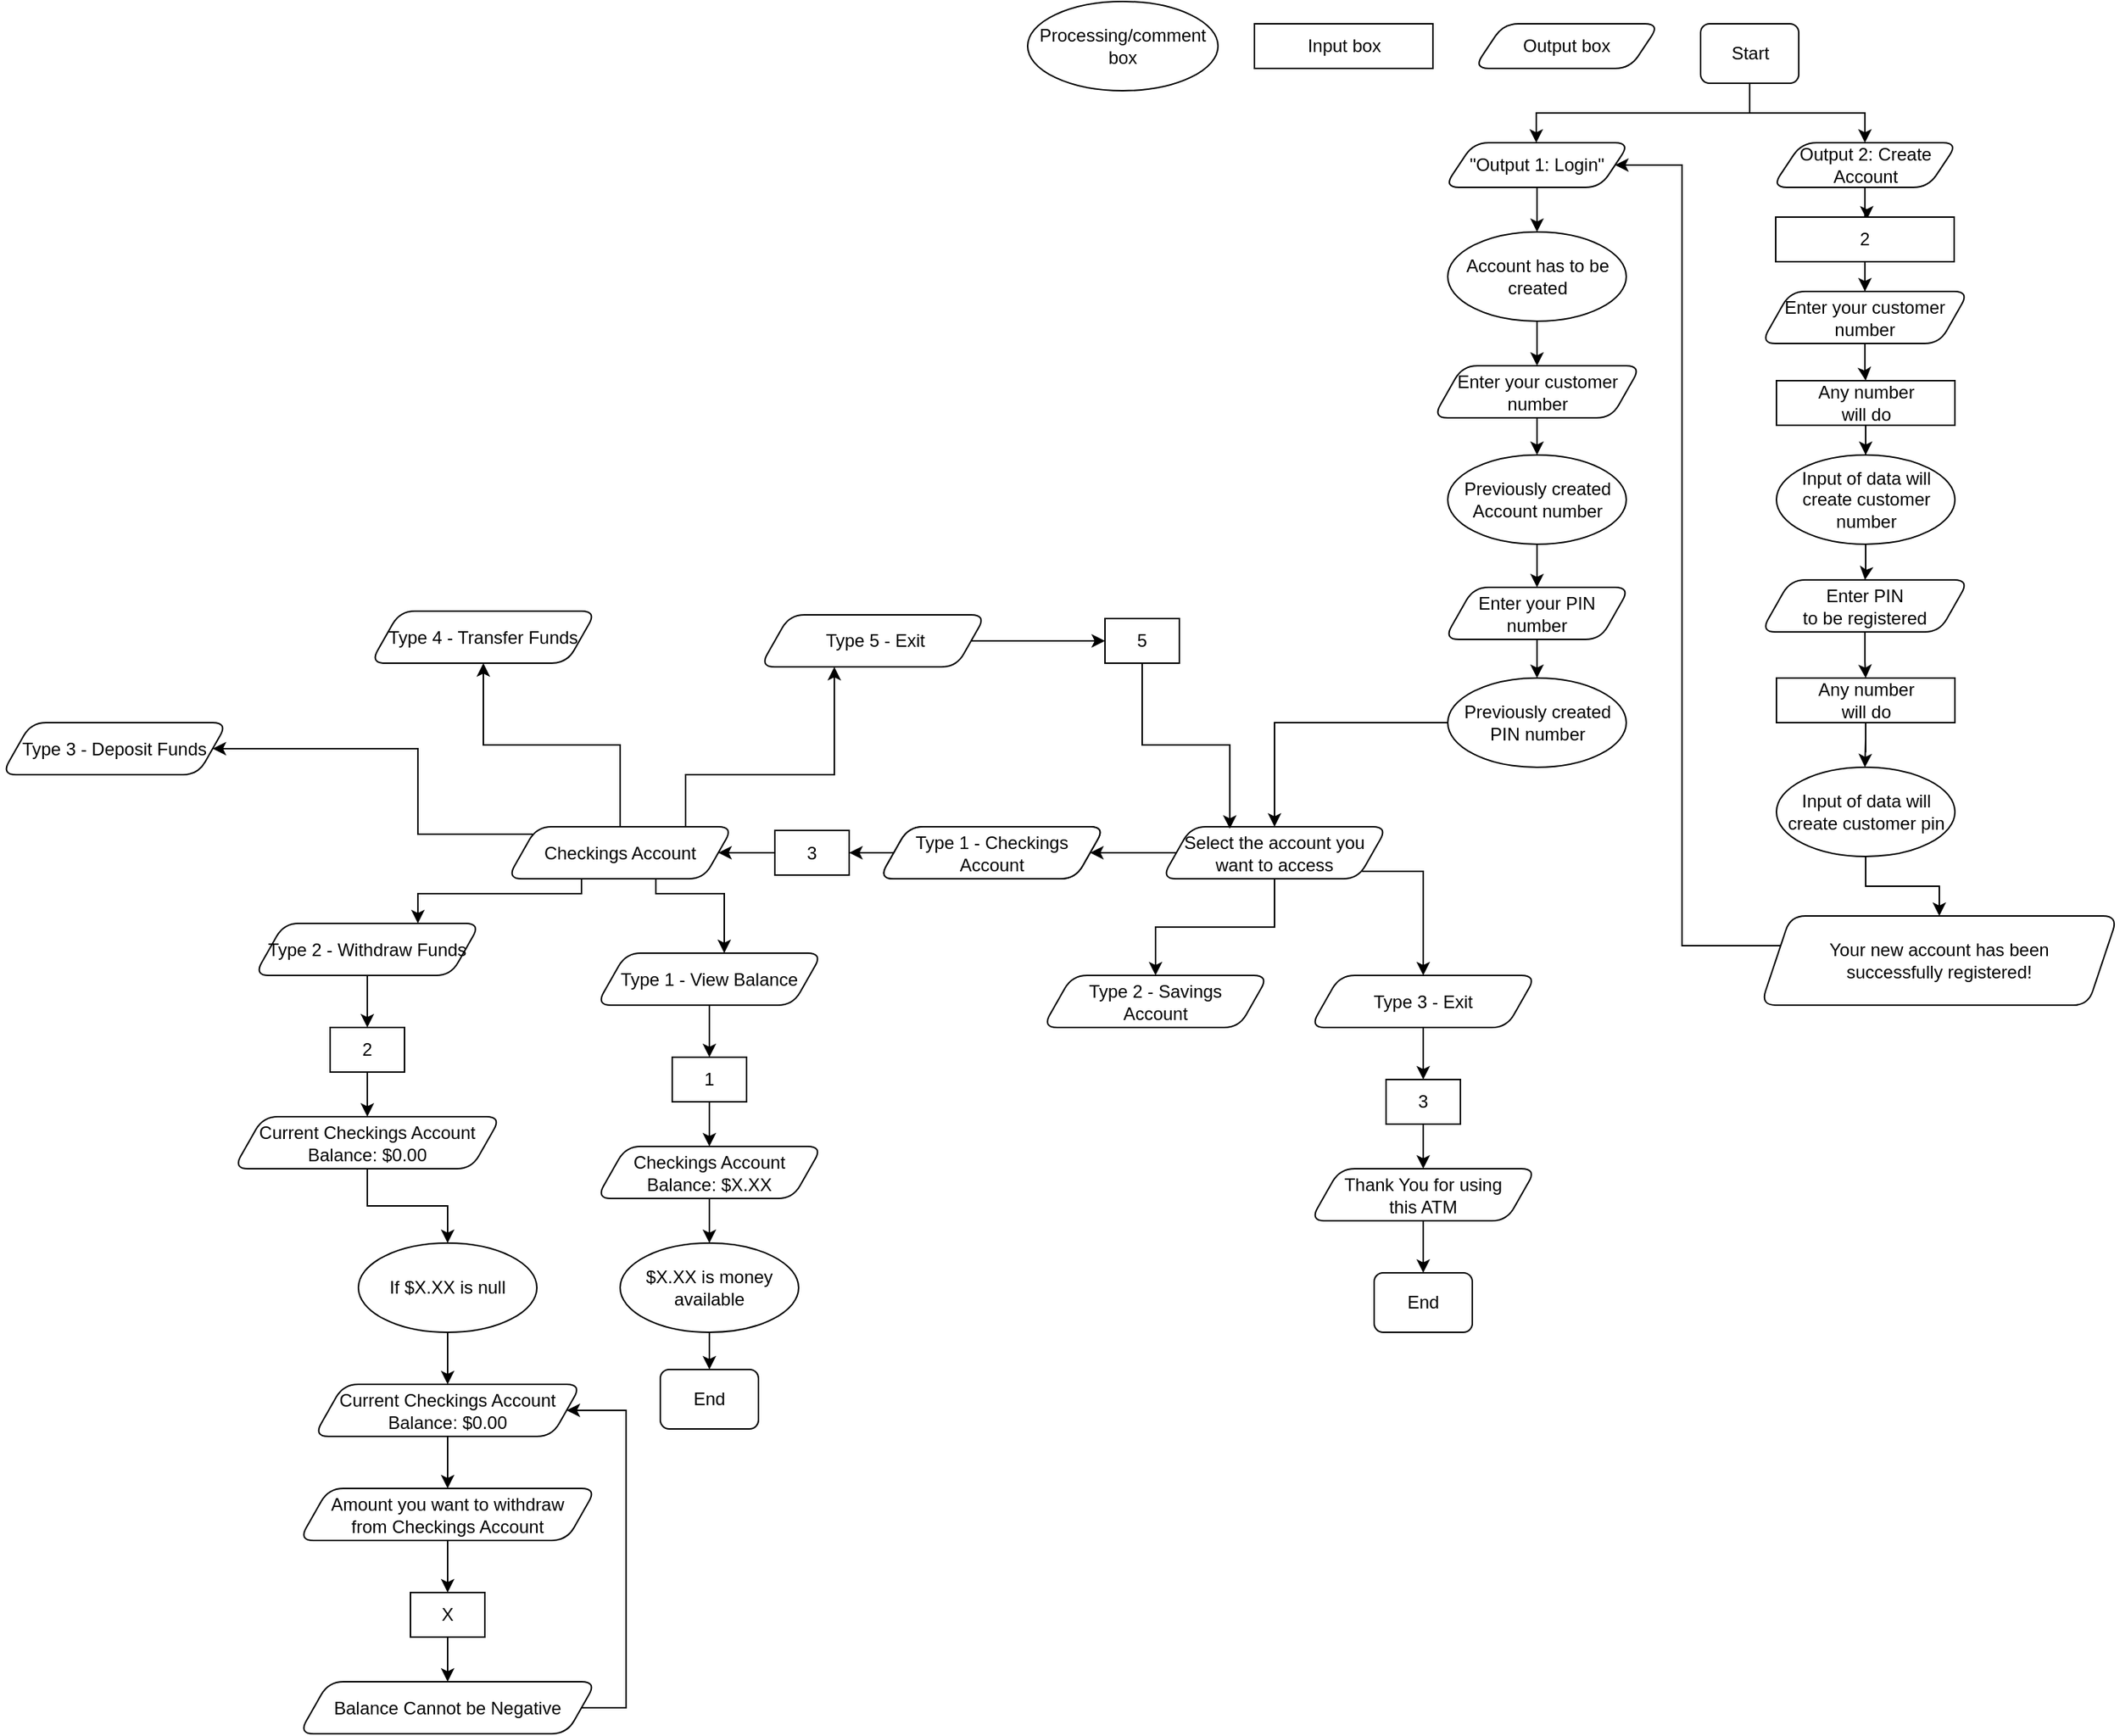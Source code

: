 <mxfile version="20.1.1" type="github">
  <diagram id="PVZnReJb8n95HXbe6FDD" name="Page-1">
    <mxGraphModel dx="865" dy="463" grid="1" gridSize="10" guides="1" tooltips="1" connect="1" arrows="1" fold="1" page="1" pageScale="1" pageWidth="4681" pageHeight="3300" math="0" shadow="0">
      <root>
        <mxCell id="0" />
        <mxCell id="1" parent="0" />
        <mxCell id="Zx9jNWDYJmhsIeQJABpq-4" value="" style="edgeStyle=orthogonalEdgeStyle;rounded=0;orthogonalLoop=1;jettySize=auto;html=1;" edge="1" parent="1" source="Zx9jNWDYJmhsIeQJABpq-1" target="Zx9jNWDYJmhsIeQJABpq-2">
          <mxGeometry relative="1" as="geometry">
            <Array as="points">
              <mxPoint x="2446" y="155" />
              <mxPoint x="2302" y="155" />
            </Array>
          </mxGeometry>
        </mxCell>
        <mxCell id="Zx9jNWDYJmhsIeQJABpq-8" style="edgeStyle=orthogonalEdgeStyle;rounded=0;orthogonalLoop=1;jettySize=auto;html=1;entryX=0.5;entryY=0;entryDx=0;entryDy=0;" edge="1" parent="1" source="Zx9jNWDYJmhsIeQJABpq-1" target="Zx9jNWDYJmhsIeQJABpq-5">
          <mxGeometry relative="1" as="geometry" />
        </mxCell>
        <mxCell id="Zx9jNWDYJmhsIeQJABpq-1" value="Start" style="rounded=1;whiteSpace=wrap;html=1;" vertex="1" parent="1">
          <mxGeometry x="2412.5" y="95" width="66" height="40" as="geometry" />
        </mxCell>
        <mxCell id="Zx9jNWDYJmhsIeQJABpq-40" style="edgeStyle=orthogonalEdgeStyle;rounded=0;orthogonalLoop=1;jettySize=auto;html=1;" edge="1" parent="1" source="Zx9jNWDYJmhsIeQJABpq-2" target="Zx9jNWDYJmhsIeQJABpq-39">
          <mxGeometry relative="1" as="geometry" />
        </mxCell>
        <mxCell id="Zx9jNWDYJmhsIeQJABpq-2" value="&quot;Output 1: Login&quot;" style="shape=parallelogram;perimeter=parallelogramPerimeter;whiteSpace=wrap;html=1;fixedSize=1;rounded=1;" vertex="1" parent="1">
          <mxGeometry x="2240" y="175" width="125" height="30" as="geometry" />
        </mxCell>
        <mxCell id="Zx9jNWDYJmhsIeQJABpq-35" style="edgeStyle=orthogonalEdgeStyle;rounded=0;orthogonalLoop=1;jettySize=auto;html=1;entryX=0.511;entryY=0.054;entryDx=0;entryDy=0;entryPerimeter=0;" edge="1" parent="1" source="Zx9jNWDYJmhsIeQJABpq-5" target="Zx9jNWDYJmhsIeQJABpq-9">
          <mxGeometry relative="1" as="geometry" />
        </mxCell>
        <mxCell id="Zx9jNWDYJmhsIeQJABpq-5" value="Output 2: Create Account" style="shape=parallelogram;perimeter=parallelogramPerimeter;whiteSpace=wrap;html=1;fixedSize=1;rounded=1;" vertex="1" parent="1">
          <mxGeometry x="2460.5" y="175" width="125" height="30" as="geometry" />
        </mxCell>
        <mxCell id="Zx9jNWDYJmhsIeQJABpq-14" value="" style="edgeStyle=orthogonalEdgeStyle;rounded=0;orthogonalLoop=1;jettySize=auto;html=1;" edge="1" parent="1" source="Zx9jNWDYJmhsIeQJABpq-9" target="Zx9jNWDYJmhsIeQJABpq-13">
          <mxGeometry relative="1" as="geometry" />
        </mxCell>
        <mxCell id="Zx9jNWDYJmhsIeQJABpq-9" value="2" style="shape=rectangle;perimeter=retanglePerimeter;whiteSpace=wrap;html=1;fixedSize=1;sketch=0;rounded=0;shadow=0;direction=east;" vertex="1" parent="1">
          <mxGeometry x="2463" y="225" width="120" height="30" as="geometry" />
        </mxCell>
        <mxCell id="Zx9jNWDYJmhsIeQJABpq-16" value="" style="edgeStyle=orthogonalEdgeStyle;rounded=0;orthogonalLoop=1;jettySize=auto;html=1;" edge="1" parent="1" source="Zx9jNWDYJmhsIeQJABpq-13" target="Zx9jNWDYJmhsIeQJABpq-15">
          <mxGeometry relative="1" as="geometry" />
        </mxCell>
        <mxCell id="Zx9jNWDYJmhsIeQJABpq-13" value="Enter your customer number" style="shape=parallelogram;perimeter=parallelogramPerimeter;whiteSpace=wrap;html=1;fixedSize=1;rounded=1;" vertex="1" parent="1">
          <mxGeometry x="2453" y="275" width="140" height="35" as="geometry" />
        </mxCell>
        <mxCell id="Zx9jNWDYJmhsIeQJABpq-23" value="" style="edgeStyle=orthogonalEdgeStyle;rounded=0;orthogonalLoop=1;jettySize=auto;html=1;" edge="1" parent="1" source="Zx9jNWDYJmhsIeQJABpq-15" target="Zx9jNWDYJmhsIeQJABpq-22">
          <mxGeometry relative="1" as="geometry" />
        </mxCell>
        <mxCell id="Zx9jNWDYJmhsIeQJABpq-15" value="Any number &lt;br&gt;will do" style="shape=rectangle;perimeter=rectanglePerimeter;whiteSpace=wrap;html=1;fixedSize=1;" vertex="1" parent="1">
          <mxGeometry x="2463.5" y="335" width="120" height="30" as="geometry" />
        </mxCell>
        <mxCell id="Zx9jNWDYJmhsIeQJABpq-26" style="edgeStyle=orthogonalEdgeStyle;rounded=0;orthogonalLoop=1;jettySize=auto;html=1;entryX=0.5;entryY=0;entryDx=0;entryDy=0;" edge="1" parent="1" source="Zx9jNWDYJmhsIeQJABpq-22" target="Zx9jNWDYJmhsIeQJABpq-25">
          <mxGeometry relative="1" as="geometry" />
        </mxCell>
        <mxCell id="Zx9jNWDYJmhsIeQJABpq-22" value="Input of data will create customer number" style="ellipse;whiteSpace=wrap;html=1;" vertex="1" parent="1">
          <mxGeometry x="2463.5" y="385" width="120" height="60" as="geometry" />
        </mxCell>
        <mxCell id="Zx9jNWDYJmhsIeQJABpq-30" style="edgeStyle=orthogonalEdgeStyle;rounded=0;orthogonalLoop=1;jettySize=auto;html=1;entryX=0.5;entryY=0;entryDx=0;entryDy=0;" edge="1" parent="1" source="Zx9jNWDYJmhsIeQJABpq-25" target="Zx9jNWDYJmhsIeQJABpq-29">
          <mxGeometry relative="1" as="geometry" />
        </mxCell>
        <mxCell id="Zx9jNWDYJmhsIeQJABpq-25" value="Enter PIN &lt;br&gt;to be registered" style="shape=parallelogram;perimeter=parallelogramPerimeter;whiteSpace=wrap;html=1;fixedSize=1;rounded=1;" vertex="1" parent="1">
          <mxGeometry x="2453" y="469" width="140" height="35" as="geometry" />
        </mxCell>
        <mxCell id="Zx9jNWDYJmhsIeQJABpq-37" value="" style="edgeStyle=orthogonalEdgeStyle;rounded=0;orthogonalLoop=1;jettySize=auto;html=1;" edge="1" parent="1" source="Zx9jNWDYJmhsIeQJABpq-27" target="Zx9jNWDYJmhsIeQJABpq-36">
          <mxGeometry relative="1" as="geometry" />
        </mxCell>
        <mxCell id="Zx9jNWDYJmhsIeQJABpq-27" value="Input of data will create customer pin" style="ellipse;whiteSpace=wrap;html=1;" vertex="1" parent="1">
          <mxGeometry x="2463.5" y="595" width="120" height="60" as="geometry" />
        </mxCell>
        <mxCell id="Zx9jNWDYJmhsIeQJABpq-31" style="edgeStyle=orthogonalEdgeStyle;rounded=0;orthogonalLoop=1;jettySize=auto;html=1;entryX=0.5;entryY=0;entryDx=0;entryDy=0;" edge="1" parent="1" source="Zx9jNWDYJmhsIeQJABpq-29">
          <mxGeometry relative="1" as="geometry">
            <mxPoint x="2523" y="595" as="targetPoint" />
          </mxGeometry>
        </mxCell>
        <mxCell id="Zx9jNWDYJmhsIeQJABpq-29" value="Any number &lt;br&gt;will do" style="shape=rectangle;perimeter=rectanglePerimeter;whiteSpace=wrap;html=1;fixedSize=1;" vertex="1" parent="1">
          <mxGeometry x="2463.5" y="535" width="120" height="30" as="geometry" />
        </mxCell>
        <mxCell id="Zx9jNWDYJmhsIeQJABpq-38" style="edgeStyle=orthogonalEdgeStyle;rounded=0;orthogonalLoop=1;jettySize=auto;html=1;entryX=1;entryY=0.5;entryDx=0;entryDy=0;" edge="1" parent="1" source="Zx9jNWDYJmhsIeQJABpq-36" target="Zx9jNWDYJmhsIeQJABpq-2">
          <mxGeometry relative="1" as="geometry">
            <Array as="points">
              <mxPoint x="2400" y="715" />
              <mxPoint x="2400" y="190" />
            </Array>
          </mxGeometry>
        </mxCell>
        <mxCell id="Zx9jNWDYJmhsIeQJABpq-36" value="Your new account has been &lt;br&gt;successfully registered!" style="shape=parallelogram;perimeter=parallelogramPerimeter;whiteSpace=wrap;html=1;fixedSize=1;rounded=1;" vertex="1" parent="1">
          <mxGeometry x="2453" y="695" width="240" height="60" as="geometry" />
        </mxCell>
        <mxCell id="Zx9jNWDYJmhsIeQJABpq-43" style="edgeStyle=orthogonalEdgeStyle;rounded=0;orthogonalLoop=1;jettySize=auto;html=1;entryX=0.5;entryY=0;entryDx=0;entryDy=0;" edge="1" parent="1" source="Zx9jNWDYJmhsIeQJABpq-39" target="Zx9jNWDYJmhsIeQJABpq-44">
          <mxGeometry relative="1" as="geometry">
            <mxPoint x="2302.5" y="325" as="targetPoint" />
          </mxGeometry>
        </mxCell>
        <mxCell id="Zx9jNWDYJmhsIeQJABpq-39" value="Account has to be created" style="ellipse;whiteSpace=wrap;html=1;" vertex="1" parent="1">
          <mxGeometry x="2242.5" y="235" width="120" height="60" as="geometry" />
        </mxCell>
        <mxCell id="Zx9jNWDYJmhsIeQJABpq-51" style="edgeStyle=orthogonalEdgeStyle;rounded=0;orthogonalLoop=1;jettySize=auto;html=1;" edge="1" parent="1" source="Zx9jNWDYJmhsIeQJABpq-44" target="Zx9jNWDYJmhsIeQJABpq-50">
          <mxGeometry relative="1" as="geometry" />
        </mxCell>
        <mxCell id="Zx9jNWDYJmhsIeQJABpq-44" value="Enter your customer number" style="shape=parallelogram;perimeter=parallelogramPerimeter;whiteSpace=wrap;html=1;fixedSize=1;rounded=1;" vertex="1" parent="1">
          <mxGeometry x="2232.5" y="325" width="140" height="35" as="geometry" />
        </mxCell>
        <mxCell id="Zx9jNWDYJmhsIeQJABpq-47" value="Output box" style="shape=parallelogram;perimeter=parallelogramPerimeter;whiteSpace=wrap;html=1;fixedSize=1;rounded=1;" vertex="1" parent="1">
          <mxGeometry x="2260" y="95" width="125" height="30" as="geometry" />
        </mxCell>
        <mxCell id="Zx9jNWDYJmhsIeQJABpq-48" value="Input box" style="shape=rectangle;perimeter=rectanglePerimeter;whiteSpace=wrap;html=1;fixedSize=1;" vertex="1" parent="1">
          <mxGeometry x="2112.5" y="95" width="120" height="30" as="geometry" />
        </mxCell>
        <mxCell id="Zx9jNWDYJmhsIeQJABpq-49" value="Processing/comment box" style="ellipse;whiteSpace=wrap;html=1;" vertex="1" parent="1">
          <mxGeometry x="1960" y="80" width="128" height="60" as="geometry" />
        </mxCell>
        <mxCell id="Zx9jNWDYJmhsIeQJABpq-53" style="edgeStyle=orthogonalEdgeStyle;rounded=0;orthogonalLoop=1;jettySize=auto;html=1;entryX=0.5;entryY=0;entryDx=0;entryDy=0;" edge="1" parent="1" source="Zx9jNWDYJmhsIeQJABpq-50" target="Zx9jNWDYJmhsIeQJABpq-52">
          <mxGeometry relative="1" as="geometry" />
        </mxCell>
        <mxCell id="Zx9jNWDYJmhsIeQJABpq-50" value="Previously created Account number" style="ellipse;whiteSpace=wrap;html=1;" vertex="1" parent="1">
          <mxGeometry x="2242.5" y="385" width="120" height="60" as="geometry" />
        </mxCell>
        <mxCell id="Zx9jNWDYJmhsIeQJABpq-55" style="edgeStyle=orthogonalEdgeStyle;rounded=0;orthogonalLoop=1;jettySize=auto;html=1;entryX=0.5;entryY=0;entryDx=0;entryDy=0;" edge="1" parent="1" source="Zx9jNWDYJmhsIeQJABpq-52" target="Zx9jNWDYJmhsIeQJABpq-54">
          <mxGeometry relative="1" as="geometry" />
        </mxCell>
        <mxCell id="Zx9jNWDYJmhsIeQJABpq-52" value="Enter your PIN &lt;br&gt;number" style="shape=parallelogram;perimeter=parallelogramPerimeter;whiteSpace=wrap;html=1;fixedSize=1;rounded=1;" vertex="1" parent="1">
          <mxGeometry x="2240" y="474" width="125" height="35" as="geometry" />
        </mxCell>
        <mxCell id="Zx9jNWDYJmhsIeQJABpq-60" style="edgeStyle=orthogonalEdgeStyle;rounded=0;orthogonalLoop=1;jettySize=auto;html=1;entryX=0.5;entryY=0;entryDx=0;entryDy=0;" edge="1" parent="1" source="Zx9jNWDYJmhsIeQJABpq-54" target="Zx9jNWDYJmhsIeQJABpq-59">
          <mxGeometry relative="1" as="geometry" />
        </mxCell>
        <mxCell id="Zx9jNWDYJmhsIeQJABpq-54" value="Previously created PIN number" style="ellipse;whiteSpace=wrap;html=1;" vertex="1" parent="1">
          <mxGeometry x="2242.5" y="535" width="120" height="60" as="geometry" />
        </mxCell>
        <mxCell id="Zx9jNWDYJmhsIeQJABpq-62" style="edgeStyle=orthogonalEdgeStyle;rounded=0;orthogonalLoop=1;jettySize=auto;html=1;" edge="1" parent="1" source="Zx9jNWDYJmhsIeQJABpq-59" target="Zx9jNWDYJmhsIeQJABpq-61">
          <mxGeometry relative="1" as="geometry" />
        </mxCell>
        <mxCell id="Zx9jNWDYJmhsIeQJABpq-64" style="edgeStyle=orthogonalEdgeStyle;rounded=0;orthogonalLoop=1;jettySize=auto;html=1;entryX=0.5;entryY=0;entryDx=0;entryDy=0;" edge="1" parent="1" source="Zx9jNWDYJmhsIeQJABpq-59" target="Zx9jNWDYJmhsIeQJABpq-63">
          <mxGeometry relative="1" as="geometry" />
        </mxCell>
        <mxCell id="Zx9jNWDYJmhsIeQJABpq-66" style="edgeStyle=orthogonalEdgeStyle;rounded=0;orthogonalLoop=1;jettySize=auto;html=1;entryX=0.5;entryY=0;entryDx=0;entryDy=0;" edge="1" parent="1" source="Zx9jNWDYJmhsIeQJABpq-59" target="Zx9jNWDYJmhsIeQJABpq-65">
          <mxGeometry relative="1" as="geometry">
            <Array as="points">
              <mxPoint x="2226" y="665" />
            </Array>
          </mxGeometry>
        </mxCell>
        <mxCell id="Zx9jNWDYJmhsIeQJABpq-59" value="Select the account you want to access" style="shape=parallelogram;perimeter=parallelogramPerimeter;whiteSpace=wrap;html=1;fixedSize=1;rounded=1;" vertex="1" parent="1">
          <mxGeometry x="2050" y="635" width="152" height="35" as="geometry" />
        </mxCell>
        <mxCell id="Zx9jNWDYJmhsIeQJABpq-77" style="edgeStyle=orthogonalEdgeStyle;rounded=0;orthogonalLoop=1;jettySize=auto;html=1;entryX=1;entryY=0.5;entryDx=0;entryDy=0;" edge="1" parent="1" source="Zx9jNWDYJmhsIeQJABpq-61" target="Zx9jNWDYJmhsIeQJABpq-76">
          <mxGeometry relative="1" as="geometry" />
        </mxCell>
        <mxCell id="Zx9jNWDYJmhsIeQJABpq-61" value="Type 1 - Checkings &lt;br&gt;Account" style="shape=parallelogram;perimeter=parallelogramPerimeter;whiteSpace=wrap;html=1;fixedSize=1;rounded=1;" vertex="1" parent="1">
          <mxGeometry x="1860" y="635" width="152" height="35" as="geometry" />
        </mxCell>
        <mxCell id="Zx9jNWDYJmhsIeQJABpq-63" value="Type 2 - Savings &lt;br&gt;Account" style="shape=parallelogram;perimeter=parallelogramPerimeter;whiteSpace=wrap;html=1;fixedSize=1;rounded=1;" vertex="1" parent="1">
          <mxGeometry x="1970" y="735" width="152" height="35" as="geometry" />
        </mxCell>
        <mxCell id="Zx9jNWDYJmhsIeQJABpq-71" style="edgeStyle=orthogonalEdgeStyle;rounded=0;orthogonalLoop=1;jettySize=auto;html=1;entryX=0.5;entryY=0;entryDx=0;entryDy=0;" edge="1" parent="1" source="Zx9jNWDYJmhsIeQJABpq-65" target="Zx9jNWDYJmhsIeQJABpq-70">
          <mxGeometry relative="1" as="geometry" />
        </mxCell>
        <mxCell id="Zx9jNWDYJmhsIeQJABpq-65" value="Type 3 - Exit" style="shape=parallelogram;perimeter=parallelogramPerimeter;whiteSpace=wrap;html=1;fixedSize=1;rounded=1;" vertex="1" parent="1">
          <mxGeometry x="2150" y="735" width="152" height="35" as="geometry" />
        </mxCell>
        <mxCell id="Zx9jNWDYJmhsIeQJABpq-73" style="edgeStyle=orthogonalEdgeStyle;rounded=0;orthogonalLoop=1;jettySize=auto;html=1;entryX=0.5;entryY=0;entryDx=0;entryDy=0;" edge="1" parent="1" source="Zx9jNWDYJmhsIeQJABpq-70" target="Zx9jNWDYJmhsIeQJABpq-72">
          <mxGeometry relative="1" as="geometry" />
        </mxCell>
        <mxCell id="Zx9jNWDYJmhsIeQJABpq-70" value="3" style="shape=rectangle;perimeter=rectanglePerimeter;whiteSpace=wrap;html=1;fixedSize=1;" vertex="1" parent="1">
          <mxGeometry x="2201" y="805" width="50" height="30" as="geometry" />
        </mxCell>
        <mxCell id="Zx9jNWDYJmhsIeQJABpq-75" style="edgeStyle=orthogonalEdgeStyle;rounded=0;orthogonalLoop=1;jettySize=auto;html=1;entryX=0.5;entryY=0;entryDx=0;entryDy=0;" edge="1" parent="1" source="Zx9jNWDYJmhsIeQJABpq-72" target="Zx9jNWDYJmhsIeQJABpq-74">
          <mxGeometry relative="1" as="geometry" />
        </mxCell>
        <mxCell id="Zx9jNWDYJmhsIeQJABpq-72" value="Thank You for using &lt;br&gt;this ATM" style="shape=parallelogram;perimeter=parallelogramPerimeter;whiteSpace=wrap;html=1;fixedSize=1;rounded=1;" vertex="1" parent="1">
          <mxGeometry x="2150" y="865" width="152" height="35" as="geometry" />
        </mxCell>
        <mxCell id="Zx9jNWDYJmhsIeQJABpq-74" value="End" style="rounded=1;whiteSpace=wrap;html=1;" vertex="1" parent="1">
          <mxGeometry x="2193" y="935" width="66" height="40" as="geometry" />
        </mxCell>
        <mxCell id="Zx9jNWDYJmhsIeQJABpq-80" style="edgeStyle=orthogonalEdgeStyle;rounded=0;orthogonalLoop=1;jettySize=auto;html=1;entryX=1;entryY=0.5;entryDx=0;entryDy=0;" edge="1" parent="1" source="Zx9jNWDYJmhsIeQJABpq-76" target="Zx9jNWDYJmhsIeQJABpq-79">
          <mxGeometry relative="1" as="geometry" />
        </mxCell>
        <mxCell id="Zx9jNWDYJmhsIeQJABpq-76" value="3" style="shape=rectangle;perimeter=rectanglePerimeter;whiteSpace=wrap;html=1;fixedSize=1;" vertex="1" parent="1">
          <mxGeometry x="1790" y="637.5" width="50" height="30" as="geometry" />
        </mxCell>
        <mxCell id="Zx9jNWDYJmhsIeQJABpq-78" value="Type 1 - Checkings &lt;br&gt;Account" style="shape=parallelogram;perimeter=parallelogramPerimeter;whiteSpace=wrap;html=1;fixedSize=1;rounded=1;" vertex="1" parent="1">
          <mxGeometry x="1860" y="635" width="152" height="35" as="geometry" />
        </mxCell>
        <mxCell id="Zx9jNWDYJmhsIeQJABpq-82" value="" style="edgeStyle=orthogonalEdgeStyle;rounded=0;orthogonalLoop=1;jettySize=auto;html=1;" edge="1" parent="1" source="Zx9jNWDYJmhsIeQJABpq-79" target="Zx9jNWDYJmhsIeQJABpq-81">
          <mxGeometry relative="1" as="geometry">
            <Array as="points">
              <mxPoint x="1710" y="680" />
              <mxPoint x="1756" y="680" />
            </Array>
          </mxGeometry>
        </mxCell>
        <mxCell id="Zx9jNWDYJmhsIeQJABpq-84" value="" style="edgeStyle=orthogonalEdgeStyle;rounded=0;orthogonalLoop=1;jettySize=auto;html=1;" edge="1" parent="1" source="Zx9jNWDYJmhsIeQJABpq-79" target="Zx9jNWDYJmhsIeQJABpq-83">
          <mxGeometry relative="1" as="geometry">
            <Array as="points">
              <mxPoint x="1660" y="680" />
              <mxPoint x="1550" y="680" />
            </Array>
          </mxGeometry>
        </mxCell>
        <mxCell id="Zx9jNWDYJmhsIeQJABpq-86" style="edgeStyle=orthogonalEdgeStyle;rounded=0;orthogonalLoop=1;jettySize=auto;html=1;" edge="1" parent="1" source="Zx9jNWDYJmhsIeQJABpq-79" target="Zx9jNWDYJmhsIeQJABpq-85">
          <mxGeometry relative="1" as="geometry">
            <Array as="points">
              <mxPoint x="1550" y="640" />
            </Array>
          </mxGeometry>
        </mxCell>
        <mxCell id="Zx9jNWDYJmhsIeQJABpq-90" style="edgeStyle=orthogonalEdgeStyle;rounded=0;orthogonalLoop=1;jettySize=auto;html=1;" edge="1" parent="1" source="Zx9jNWDYJmhsIeQJABpq-79" target="Zx9jNWDYJmhsIeQJABpq-89">
          <mxGeometry relative="1" as="geometry">
            <mxPoint x="1890" y="550" as="targetPoint" />
            <Array as="points">
              <mxPoint x="1730" y="600" />
              <mxPoint x="1830" y="600" />
            </Array>
          </mxGeometry>
        </mxCell>
        <mxCell id="Zx9jNWDYJmhsIeQJABpq-91" style="edgeStyle=orthogonalEdgeStyle;rounded=0;orthogonalLoop=1;jettySize=auto;html=1;" edge="1" parent="1" source="Zx9jNWDYJmhsIeQJABpq-79" target="Zx9jNWDYJmhsIeQJABpq-87">
          <mxGeometry relative="1" as="geometry" />
        </mxCell>
        <mxCell id="Zx9jNWDYJmhsIeQJABpq-79" value="Checkings Account" style="shape=parallelogram;perimeter=parallelogramPerimeter;whiteSpace=wrap;html=1;fixedSize=1;rounded=1;" vertex="1" parent="1">
          <mxGeometry x="1610" y="635" width="152" height="35" as="geometry" />
        </mxCell>
        <mxCell id="Zx9jNWDYJmhsIeQJABpq-96" style="edgeStyle=orthogonalEdgeStyle;rounded=0;orthogonalLoop=1;jettySize=auto;html=1;entryX=0.5;entryY=0;entryDx=0;entryDy=0;" edge="1" parent="1" source="Zx9jNWDYJmhsIeQJABpq-81" target="Zx9jNWDYJmhsIeQJABpq-95">
          <mxGeometry relative="1" as="geometry" />
        </mxCell>
        <mxCell id="Zx9jNWDYJmhsIeQJABpq-81" value="Type 1 - View Balance" style="shape=parallelogram;perimeter=parallelogramPerimeter;whiteSpace=wrap;html=1;fixedSize=1;rounded=1;" vertex="1" parent="1">
          <mxGeometry x="1670" y="720" width="152" height="35" as="geometry" />
        </mxCell>
        <mxCell id="Zx9jNWDYJmhsIeQJABpq-102" style="edgeStyle=orthogonalEdgeStyle;rounded=0;orthogonalLoop=1;jettySize=auto;html=1;entryX=0.5;entryY=0;entryDx=0;entryDy=0;" edge="1" parent="1" source="Zx9jNWDYJmhsIeQJABpq-83" target="Zx9jNWDYJmhsIeQJABpq-101">
          <mxGeometry relative="1" as="geometry" />
        </mxCell>
        <mxCell id="Zx9jNWDYJmhsIeQJABpq-83" value="Type 2 - Withdraw Funds" style="shape=parallelogram;perimeter=parallelogramPerimeter;whiteSpace=wrap;html=1;fixedSize=1;rounded=1;" vertex="1" parent="1">
          <mxGeometry x="1440" y="700" width="152" height="35" as="geometry" />
        </mxCell>
        <mxCell id="Zx9jNWDYJmhsIeQJABpq-85" value="Type 3 - Deposit Funds" style="shape=parallelogram;perimeter=parallelogramPerimeter;whiteSpace=wrap;html=1;fixedSize=1;rounded=1;" vertex="1" parent="1">
          <mxGeometry x="1270" y="565" width="152" height="35" as="geometry" />
        </mxCell>
        <mxCell id="Zx9jNWDYJmhsIeQJABpq-87" value="Type 4 - Transfer Funds" style="shape=parallelogram;perimeter=parallelogramPerimeter;whiteSpace=wrap;html=1;fixedSize=1;rounded=1;" vertex="1" parent="1">
          <mxGeometry x="1518" y="490" width="152" height="35" as="geometry" />
        </mxCell>
        <mxCell id="Zx9jNWDYJmhsIeQJABpq-93" style="edgeStyle=orthogonalEdgeStyle;rounded=0;orthogonalLoop=1;jettySize=auto;html=1;entryX=0;entryY=0.5;entryDx=0;entryDy=0;" edge="1" parent="1" source="Zx9jNWDYJmhsIeQJABpq-89" target="Zx9jNWDYJmhsIeQJABpq-92">
          <mxGeometry relative="1" as="geometry" />
        </mxCell>
        <mxCell id="Zx9jNWDYJmhsIeQJABpq-89" value="&amp;nbsp;Type 5 - Exit" style="shape=parallelogram;perimeter=parallelogramPerimeter;whiteSpace=wrap;html=1;fixedSize=1;rounded=1;" vertex="1" parent="1">
          <mxGeometry x="1780" y="492.5" width="152" height="35" as="geometry" />
        </mxCell>
        <mxCell id="Zx9jNWDYJmhsIeQJABpq-94" style="edgeStyle=orthogonalEdgeStyle;rounded=0;orthogonalLoop=1;jettySize=auto;html=1;entryX=0.302;entryY=0.038;entryDx=0;entryDy=0;entryPerimeter=0;" edge="1" parent="1" source="Zx9jNWDYJmhsIeQJABpq-92" target="Zx9jNWDYJmhsIeQJABpq-59">
          <mxGeometry relative="1" as="geometry" />
        </mxCell>
        <mxCell id="Zx9jNWDYJmhsIeQJABpq-92" value="5" style="shape=rectangle;perimeter=rectanglePerimeter;whiteSpace=wrap;html=1;fixedSize=1;" vertex="1" parent="1">
          <mxGeometry x="2012" y="495" width="50" height="30" as="geometry" />
        </mxCell>
        <mxCell id="Zx9jNWDYJmhsIeQJABpq-98" style="edgeStyle=orthogonalEdgeStyle;rounded=0;orthogonalLoop=1;jettySize=auto;html=1;entryX=0.5;entryY=0;entryDx=0;entryDy=0;" edge="1" parent="1" source="Zx9jNWDYJmhsIeQJABpq-95" target="Zx9jNWDYJmhsIeQJABpq-97">
          <mxGeometry relative="1" as="geometry" />
        </mxCell>
        <mxCell id="Zx9jNWDYJmhsIeQJABpq-95" value="1" style="shape=rectangle;perimeter=rectanglePerimeter;whiteSpace=wrap;html=1;fixedSize=1;" vertex="1" parent="1">
          <mxGeometry x="1721" y="790" width="50" height="30" as="geometry" />
        </mxCell>
        <mxCell id="Zx9jNWDYJmhsIeQJABpq-100" style="edgeStyle=orthogonalEdgeStyle;rounded=0;orthogonalLoop=1;jettySize=auto;html=1;entryX=0.5;entryY=0;entryDx=0;entryDy=0;" edge="1" parent="1" source="Zx9jNWDYJmhsIeQJABpq-97" target="Zx9jNWDYJmhsIeQJABpq-99">
          <mxGeometry relative="1" as="geometry" />
        </mxCell>
        <mxCell id="Zx9jNWDYJmhsIeQJABpq-97" value="Checkings Account Balance: $X.XX" style="shape=parallelogram;perimeter=parallelogramPerimeter;whiteSpace=wrap;html=1;fixedSize=1;rounded=1;" vertex="1" parent="1">
          <mxGeometry x="1670" y="850" width="152" height="35" as="geometry" />
        </mxCell>
        <mxCell id="Zx9jNWDYJmhsIeQJABpq-108" style="edgeStyle=orthogonalEdgeStyle;rounded=0;orthogonalLoop=1;jettySize=auto;html=1;entryX=0.5;entryY=0;entryDx=0;entryDy=0;" edge="1" parent="1" source="Zx9jNWDYJmhsIeQJABpq-99" target="Zx9jNWDYJmhsIeQJABpq-107">
          <mxGeometry relative="1" as="geometry" />
        </mxCell>
        <mxCell id="Zx9jNWDYJmhsIeQJABpq-99" value="$X.XX is money available" style="ellipse;whiteSpace=wrap;html=1;" vertex="1" parent="1">
          <mxGeometry x="1686" y="915" width="120" height="60" as="geometry" />
        </mxCell>
        <mxCell id="Zx9jNWDYJmhsIeQJABpq-104" style="edgeStyle=orthogonalEdgeStyle;rounded=0;orthogonalLoop=1;jettySize=auto;html=1;entryX=0.5;entryY=0;entryDx=0;entryDy=0;" edge="1" parent="1" source="Zx9jNWDYJmhsIeQJABpq-101" target="Zx9jNWDYJmhsIeQJABpq-103">
          <mxGeometry relative="1" as="geometry" />
        </mxCell>
        <mxCell id="Zx9jNWDYJmhsIeQJABpq-101" value="2" style="shape=rectangle;perimeter=rectanglePerimeter;whiteSpace=wrap;html=1;fixedSize=1;" vertex="1" parent="1">
          <mxGeometry x="1491" y="770" width="50" height="30" as="geometry" />
        </mxCell>
        <mxCell id="Zx9jNWDYJmhsIeQJABpq-106" style="edgeStyle=orthogonalEdgeStyle;rounded=0;orthogonalLoop=1;jettySize=auto;html=1;entryX=0.5;entryY=0;entryDx=0;entryDy=0;" edge="1" parent="1" source="Zx9jNWDYJmhsIeQJABpq-103" target="Zx9jNWDYJmhsIeQJABpq-105">
          <mxGeometry relative="1" as="geometry" />
        </mxCell>
        <mxCell id="Zx9jNWDYJmhsIeQJABpq-103" value="Current Checkings Account Balance: $0.00" style="shape=parallelogram;perimeter=parallelogramPerimeter;whiteSpace=wrap;html=1;fixedSize=1;rounded=1;" vertex="1" parent="1">
          <mxGeometry x="1426" y="830" width="180" height="35" as="geometry" />
        </mxCell>
        <mxCell id="Zx9jNWDYJmhsIeQJABpq-110" style="edgeStyle=orthogonalEdgeStyle;rounded=0;orthogonalLoop=1;jettySize=auto;html=1;entryX=0.5;entryY=0;entryDx=0;entryDy=0;" edge="1" parent="1" source="Zx9jNWDYJmhsIeQJABpq-105" target="Zx9jNWDYJmhsIeQJABpq-109">
          <mxGeometry relative="1" as="geometry" />
        </mxCell>
        <mxCell id="Zx9jNWDYJmhsIeQJABpq-105" value="If $X.XX is null" style="ellipse;whiteSpace=wrap;html=1;" vertex="1" parent="1">
          <mxGeometry x="1510" y="915" width="120" height="60" as="geometry" />
        </mxCell>
        <mxCell id="Zx9jNWDYJmhsIeQJABpq-107" value="End" style="rounded=1;whiteSpace=wrap;html=1;" vertex="1" parent="1">
          <mxGeometry x="1713" y="1000" width="66" height="40" as="geometry" />
        </mxCell>
        <mxCell id="Zx9jNWDYJmhsIeQJABpq-112" value="" style="edgeStyle=orthogonalEdgeStyle;rounded=0;orthogonalLoop=1;jettySize=auto;html=1;" edge="1" parent="1" source="Zx9jNWDYJmhsIeQJABpq-109" target="Zx9jNWDYJmhsIeQJABpq-111">
          <mxGeometry relative="1" as="geometry" />
        </mxCell>
        <mxCell id="Zx9jNWDYJmhsIeQJABpq-109" value="Current Checkings Account Balance: $0.00" style="shape=parallelogram;perimeter=parallelogramPerimeter;whiteSpace=wrap;html=1;fixedSize=1;rounded=1;" vertex="1" parent="1">
          <mxGeometry x="1480" y="1010" width="180" height="35" as="geometry" />
        </mxCell>
        <mxCell id="Zx9jNWDYJmhsIeQJABpq-114" style="edgeStyle=orthogonalEdgeStyle;rounded=0;orthogonalLoop=1;jettySize=auto;html=1;entryX=0.5;entryY=0;entryDx=0;entryDy=0;" edge="1" parent="1" source="Zx9jNWDYJmhsIeQJABpq-111" target="Zx9jNWDYJmhsIeQJABpq-113">
          <mxGeometry relative="1" as="geometry" />
        </mxCell>
        <mxCell id="Zx9jNWDYJmhsIeQJABpq-111" value="Amount you want to withdraw &lt;br&gt;from Checkings Account" style="shape=parallelogram;perimeter=parallelogramPerimeter;whiteSpace=wrap;html=1;fixedSize=1;rounded=1;" vertex="1" parent="1">
          <mxGeometry x="1470" y="1080" width="200" height="35" as="geometry" />
        </mxCell>
        <mxCell id="Zx9jNWDYJmhsIeQJABpq-117" style="edgeStyle=orthogonalEdgeStyle;rounded=0;orthogonalLoop=1;jettySize=auto;html=1;entryX=0.5;entryY=0;entryDx=0;entryDy=0;" edge="1" parent="1" source="Zx9jNWDYJmhsIeQJABpq-113" target="Zx9jNWDYJmhsIeQJABpq-118">
          <mxGeometry relative="1" as="geometry">
            <mxPoint x="1570" y="1205" as="targetPoint" />
          </mxGeometry>
        </mxCell>
        <mxCell id="Zx9jNWDYJmhsIeQJABpq-113" value="X" style="shape=rectangle;perimeter=rectanglePerimeter;whiteSpace=wrap;html=1;fixedSize=1;" vertex="1" parent="1">
          <mxGeometry x="1545" y="1150" width="50" height="30" as="geometry" />
        </mxCell>
        <mxCell id="Zx9jNWDYJmhsIeQJABpq-120" style="edgeStyle=orthogonalEdgeStyle;rounded=0;orthogonalLoop=1;jettySize=auto;html=1;" edge="1" parent="1" source="Zx9jNWDYJmhsIeQJABpq-118" target="Zx9jNWDYJmhsIeQJABpq-109">
          <mxGeometry relative="1" as="geometry">
            <Array as="points">
              <mxPoint x="1690" y="1227.5" />
              <mxPoint x="1690" y="1027.5" />
            </Array>
          </mxGeometry>
        </mxCell>
        <mxCell id="Zx9jNWDYJmhsIeQJABpq-118" value="Balance Cannot be Negative" style="shape=parallelogram;perimeter=parallelogramPerimeter;whiteSpace=wrap;html=1;fixedSize=1;rounded=1;" vertex="1" parent="1">
          <mxGeometry x="1470" y="1210" width="200" height="35" as="geometry" />
        </mxCell>
      </root>
    </mxGraphModel>
  </diagram>
</mxfile>
